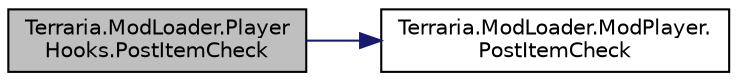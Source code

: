 digraph "Terraria.ModLoader.PlayerHooks.PostItemCheck"
{
  edge [fontname="Helvetica",fontsize="10",labelfontname="Helvetica",labelfontsize="10"];
  node [fontname="Helvetica",fontsize="10",shape=record];
  rankdir="LR";
  Node138 [label="Terraria.ModLoader.Player\lHooks.PostItemCheck",height=0.2,width=0.4,color="black", fillcolor="grey75", style="filled", fontcolor="black"];
  Node138 -> Node139 [color="midnightblue",fontsize="10",style="solid",fontname="Helvetica"];
  Node139 [label="Terraria.ModLoader.ModPlayer.\lPostItemCheck",height=0.2,width=0.4,color="black", fillcolor="white", style="filled",URL="$class_terraria_1_1_mod_loader_1_1_mod_player.html#a377f8c0e0cf75d64942715bc8c1d8984"];
}
